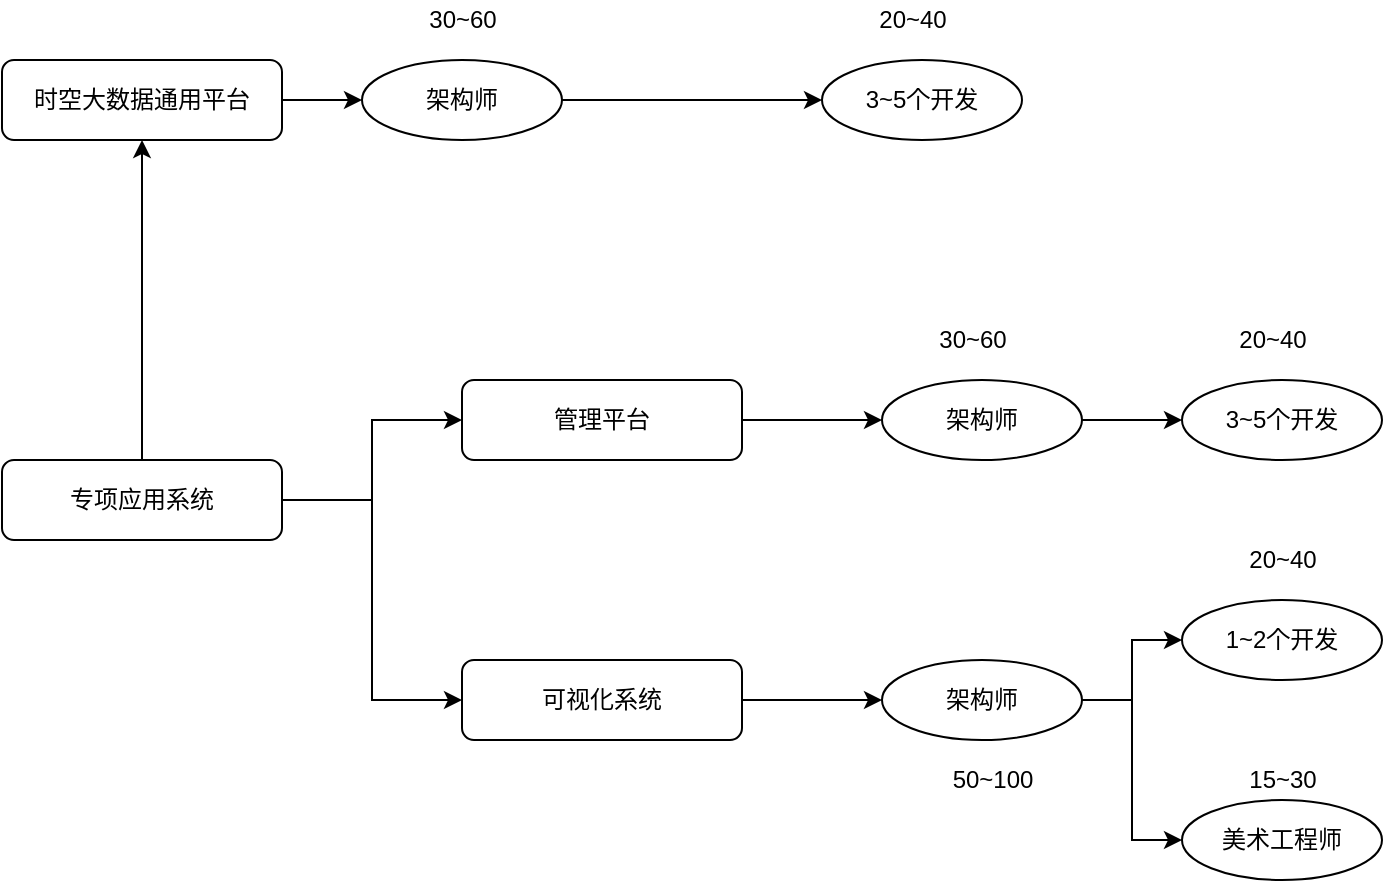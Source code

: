 <mxfile version="14.9.5" type="github">
  <diagram id="xbNhdbkTUPQvUmLiyTn8" name="Page-1">
    <mxGraphModel dx="1422" dy="794" grid="1" gridSize="10" guides="1" tooltips="1" connect="1" arrows="1" fold="1" page="1" pageScale="1" pageWidth="827" pageHeight="1169" math="0" shadow="0">
      <root>
        <mxCell id="0" />
        <mxCell id="1" parent="0" />
        <mxCell id="xhFQ-MTkNrWi6kX71VLR-12" style="edgeStyle=orthogonalEdgeStyle;rounded=0;orthogonalLoop=1;jettySize=auto;html=1;" edge="1" parent="1" source="xhFQ-MTkNrWi6kX71VLR-4" target="xhFQ-MTkNrWi6kX71VLR-11">
          <mxGeometry relative="1" as="geometry" />
        </mxCell>
        <mxCell id="xhFQ-MTkNrWi6kX71VLR-4" value="时空大数据通用平台" style="rounded=1;whiteSpace=wrap;html=1;" vertex="1" parent="1">
          <mxGeometry x="60" y="230" width="140" height="40" as="geometry" />
        </mxCell>
        <mxCell id="xhFQ-MTkNrWi6kX71VLR-8" style="edgeStyle=orthogonalEdgeStyle;rounded=0;orthogonalLoop=1;jettySize=auto;html=1;entryX=0;entryY=0.5;entryDx=0;entryDy=0;" edge="1" parent="1" source="xhFQ-MTkNrWi6kX71VLR-5" target="xhFQ-MTkNrWi6kX71VLR-6">
          <mxGeometry relative="1" as="geometry" />
        </mxCell>
        <mxCell id="xhFQ-MTkNrWi6kX71VLR-9" style="edgeStyle=orthogonalEdgeStyle;rounded=0;orthogonalLoop=1;jettySize=auto;html=1;entryX=0;entryY=0.5;entryDx=0;entryDy=0;" edge="1" parent="1" source="xhFQ-MTkNrWi6kX71VLR-5" target="xhFQ-MTkNrWi6kX71VLR-7">
          <mxGeometry relative="1" as="geometry" />
        </mxCell>
        <mxCell id="xhFQ-MTkNrWi6kX71VLR-23" style="edgeStyle=orthogonalEdgeStyle;rounded=0;orthogonalLoop=1;jettySize=auto;html=1;" edge="1" parent="1" source="xhFQ-MTkNrWi6kX71VLR-5" target="xhFQ-MTkNrWi6kX71VLR-4">
          <mxGeometry relative="1" as="geometry" />
        </mxCell>
        <mxCell id="xhFQ-MTkNrWi6kX71VLR-5" value="专项应用系统" style="rounded=1;whiteSpace=wrap;html=1;" vertex="1" parent="1">
          <mxGeometry x="60" y="430" width="140" height="40" as="geometry" />
        </mxCell>
        <mxCell id="xhFQ-MTkNrWi6kX71VLR-18" style="edgeStyle=orthogonalEdgeStyle;rounded=0;orthogonalLoop=1;jettySize=auto;html=1;" edge="1" parent="1" source="xhFQ-MTkNrWi6kX71VLR-6" target="xhFQ-MTkNrWi6kX71VLR-16">
          <mxGeometry relative="1" as="geometry" />
        </mxCell>
        <mxCell id="xhFQ-MTkNrWi6kX71VLR-6" value="管理平台" style="rounded=1;whiteSpace=wrap;html=1;" vertex="1" parent="1">
          <mxGeometry x="290" y="390" width="140" height="40" as="geometry" />
        </mxCell>
        <mxCell id="xhFQ-MTkNrWi6kX71VLR-22" style="edgeStyle=orthogonalEdgeStyle;rounded=0;orthogonalLoop=1;jettySize=auto;html=1;" edge="1" parent="1" source="xhFQ-MTkNrWi6kX71VLR-7" target="xhFQ-MTkNrWi6kX71VLR-20">
          <mxGeometry relative="1" as="geometry" />
        </mxCell>
        <mxCell id="xhFQ-MTkNrWi6kX71VLR-7" value="可视化系统" style="rounded=1;whiteSpace=wrap;html=1;" vertex="1" parent="1">
          <mxGeometry x="290" y="530" width="140" height="40" as="geometry" />
        </mxCell>
        <mxCell id="xhFQ-MTkNrWi6kX71VLR-14" style="edgeStyle=orthogonalEdgeStyle;rounded=0;orthogonalLoop=1;jettySize=auto;html=1;" edge="1" parent="1" source="xhFQ-MTkNrWi6kX71VLR-11" target="xhFQ-MTkNrWi6kX71VLR-13">
          <mxGeometry relative="1" as="geometry" />
        </mxCell>
        <mxCell id="xhFQ-MTkNrWi6kX71VLR-11" value="架构师" style="ellipse;whiteSpace=wrap;html=1;" vertex="1" parent="1">
          <mxGeometry x="240" y="230" width="100" height="40" as="geometry" />
        </mxCell>
        <mxCell id="xhFQ-MTkNrWi6kX71VLR-13" value="3~5个开发" style="ellipse;whiteSpace=wrap;html=1;" vertex="1" parent="1">
          <mxGeometry x="470" y="230" width="100" height="40" as="geometry" />
        </mxCell>
        <mxCell id="xhFQ-MTkNrWi6kX71VLR-15" style="edgeStyle=orthogonalEdgeStyle;rounded=0;orthogonalLoop=1;jettySize=auto;html=1;" edge="1" parent="1" source="xhFQ-MTkNrWi6kX71VLR-16" target="xhFQ-MTkNrWi6kX71VLR-17">
          <mxGeometry relative="1" as="geometry" />
        </mxCell>
        <mxCell id="xhFQ-MTkNrWi6kX71VLR-16" value="架构师" style="ellipse;whiteSpace=wrap;html=1;" vertex="1" parent="1">
          <mxGeometry x="500" y="390" width="100" height="40" as="geometry" />
        </mxCell>
        <mxCell id="xhFQ-MTkNrWi6kX71VLR-17" value="3~5个开发" style="ellipse;whiteSpace=wrap;html=1;" vertex="1" parent="1">
          <mxGeometry x="650" y="390" width="100" height="40" as="geometry" />
        </mxCell>
        <mxCell id="xhFQ-MTkNrWi6kX71VLR-19" style="edgeStyle=orthogonalEdgeStyle;rounded=0;orthogonalLoop=1;jettySize=auto;html=1;" edge="1" parent="1" source="xhFQ-MTkNrWi6kX71VLR-20" target="xhFQ-MTkNrWi6kX71VLR-21">
          <mxGeometry relative="1" as="geometry" />
        </mxCell>
        <mxCell id="xhFQ-MTkNrWi6kX71VLR-31" style="edgeStyle=orthogonalEdgeStyle;rounded=0;orthogonalLoop=1;jettySize=auto;html=1;entryX=0;entryY=0.5;entryDx=0;entryDy=0;" edge="1" parent="1" source="xhFQ-MTkNrWi6kX71VLR-20" target="xhFQ-MTkNrWi6kX71VLR-30">
          <mxGeometry relative="1" as="geometry" />
        </mxCell>
        <mxCell id="xhFQ-MTkNrWi6kX71VLR-20" value="架构师" style="ellipse;whiteSpace=wrap;html=1;" vertex="1" parent="1">
          <mxGeometry x="500" y="530" width="100" height="40" as="geometry" />
        </mxCell>
        <mxCell id="xhFQ-MTkNrWi6kX71VLR-21" value="1~2个开发" style="ellipse;whiteSpace=wrap;html=1;" vertex="1" parent="1">
          <mxGeometry x="650" y="500" width="100" height="40" as="geometry" />
        </mxCell>
        <mxCell id="xhFQ-MTkNrWi6kX71VLR-24" value="30~60" style="text;html=1;align=center;verticalAlign=middle;resizable=0;points=[];autosize=1;strokeColor=none;" vertex="1" parent="1">
          <mxGeometry x="265" y="200" width="50" height="20" as="geometry" />
        </mxCell>
        <mxCell id="xhFQ-MTkNrWi6kX71VLR-25" value="20~40" style="text;html=1;align=center;verticalAlign=middle;resizable=0;points=[];autosize=1;strokeColor=none;" vertex="1" parent="1">
          <mxGeometry x="490" y="200" width="50" height="20" as="geometry" />
        </mxCell>
        <mxCell id="xhFQ-MTkNrWi6kX71VLR-26" value="30~60" style="text;html=1;align=center;verticalAlign=middle;resizable=0;points=[];autosize=1;strokeColor=none;" vertex="1" parent="1">
          <mxGeometry x="520" y="360" width="50" height="20" as="geometry" />
        </mxCell>
        <mxCell id="xhFQ-MTkNrWi6kX71VLR-27" value="20~40" style="text;html=1;align=center;verticalAlign=middle;resizable=0;points=[];autosize=1;strokeColor=none;" vertex="1" parent="1">
          <mxGeometry x="670" y="360" width="50" height="20" as="geometry" />
        </mxCell>
        <mxCell id="xhFQ-MTkNrWi6kX71VLR-28" value="50~100" style="text;html=1;align=center;verticalAlign=middle;resizable=0;points=[];autosize=1;strokeColor=none;" vertex="1" parent="1">
          <mxGeometry x="525" y="580" width="60" height="20" as="geometry" />
        </mxCell>
        <mxCell id="xhFQ-MTkNrWi6kX71VLR-29" value="15~30" style="text;html=1;align=center;verticalAlign=middle;resizable=0;points=[];autosize=1;strokeColor=none;" vertex="1" parent="1">
          <mxGeometry x="675" y="580" width="50" height="20" as="geometry" />
        </mxCell>
        <mxCell id="xhFQ-MTkNrWi6kX71VLR-30" value="美术工程师" style="ellipse;whiteSpace=wrap;html=1;" vertex="1" parent="1">
          <mxGeometry x="650" y="600" width="100" height="40" as="geometry" />
        </mxCell>
        <mxCell id="xhFQ-MTkNrWi6kX71VLR-32" value="20~40" style="text;html=1;align=center;verticalAlign=middle;resizable=0;points=[];autosize=1;strokeColor=none;" vertex="1" parent="1">
          <mxGeometry x="675" y="470" width="50" height="20" as="geometry" />
        </mxCell>
      </root>
    </mxGraphModel>
  </diagram>
</mxfile>
